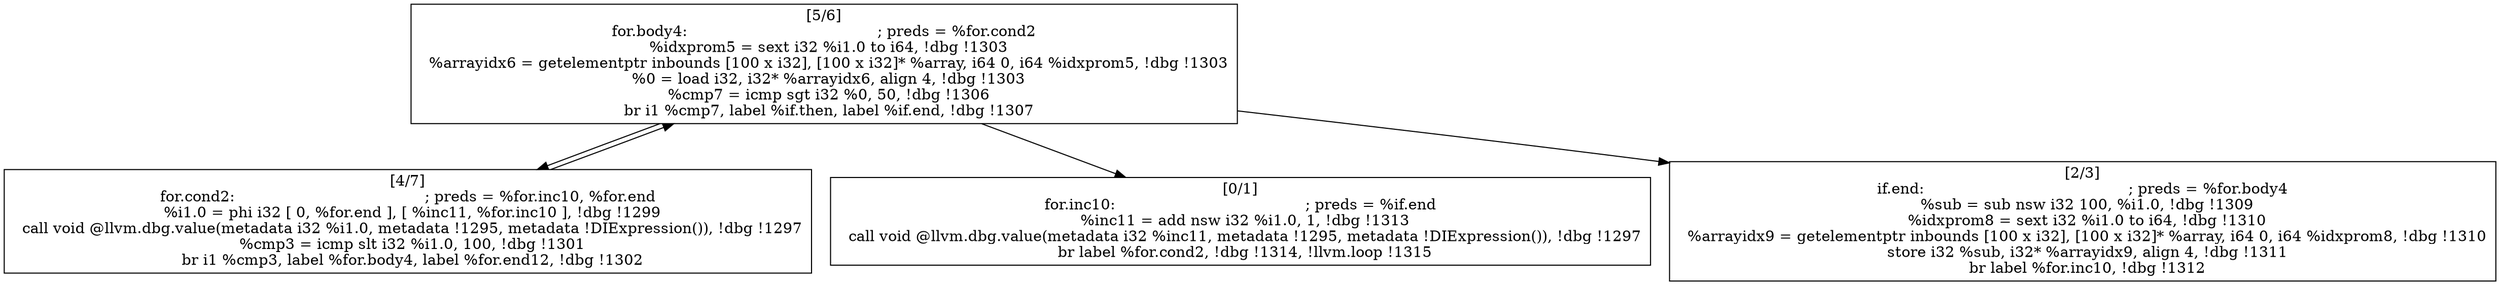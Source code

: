 
digraph G {


node81 [label="[5/6]
for.body4:                                        ; preds = %for.cond2
  %idxprom5 = sext i32 %i1.0 to i64, !dbg !1303
  %arrayidx6 = getelementptr inbounds [100 x i32], [100 x i32]* %array, i64 0, i64 %idxprom5, !dbg !1303
  %0 = load i32, i32* %arrayidx6, align 4, !dbg !1303
  %cmp7 = icmp sgt i32 %0, 50, !dbg !1306
  br i1 %cmp7, label %if.then, label %if.end, !dbg !1307
",shape=rectangle ]
node80 [label="[4/7]
for.cond2:                                        ; preds = %for.inc10, %for.end
  %i1.0 = phi i32 [ 0, %for.end ], [ %inc11, %for.inc10 ], !dbg !1299
  call void @llvm.dbg.value(metadata i32 %i1.0, metadata !1295, metadata !DIExpression()), !dbg !1297
  %cmp3 = icmp slt i32 %i1.0, 100, !dbg !1301
  br i1 %cmp3, label %for.body4, label %for.end12, !dbg !1302
",shape=rectangle ]
node78 [label="[0/1]
for.inc10:                                        ; preds = %if.end
  %inc11 = add nsw i32 %i1.0, 1, !dbg !1313
  call void @llvm.dbg.value(metadata i32 %inc11, metadata !1295, metadata !DIExpression()), !dbg !1297
  br label %for.cond2, !dbg !1314, !llvm.loop !1315
",shape=rectangle ]
node79 [label="[2/3]
if.end:                                           ; preds = %for.body4
  %sub = sub nsw i32 100, %i1.0, !dbg !1309
  %idxprom8 = sext i32 %i1.0 to i64, !dbg !1310
  %arrayidx9 = getelementptr inbounds [100 x i32], [100 x i32]* %array, i64 0, i64 %idxprom8, !dbg !1310
  store i32 %sub, i32* %arrayidx9, align 4, !dbg !1311
  br label %for.inc10, !dbg !1312
",shape=rectangle ]

node81->node79 [ ]
node81->node78 [ ]
node80->node81 [ ]
node81->node80 [ ]


}
